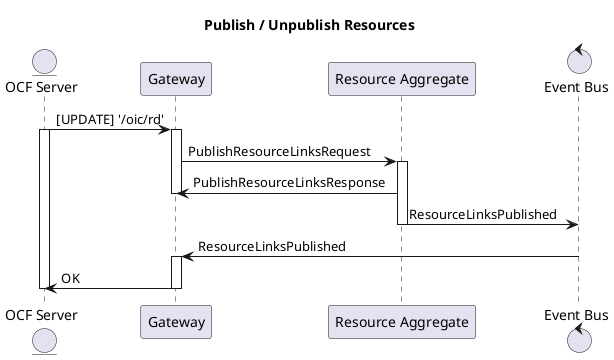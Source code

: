 @startuml

title "Publish / Unpublish Resources"

entity "OCF Server" as Server
participant "Gateway" as Gateway
participant "Resource Aggregate" as ResourceAggregate
control "Event Bus" as Bus

Server -> Gateway : [UPDATE] '/oic/rd'
activate Server
activate Gateway
Gateway -> ResourceAggregate : PublishResourceLinksRequest
activate ResourceAggregate
ResourceAggregate -> Gateway : PublishResourceLinksResponse
deactivate Gateway
ResourceAggregate -> Bus : ResourceLinksPublished
deactivate ResourceAggregate
Gateway <- Bus: ResourceLinksPublished
activate Gateway
Gateway -> Server : OK
deactivate Gateway
deactivate Server

@enduml

@startuml

title "Resource content changed (e.g. temperature changed)"

entity "OCF Server" as Server
participant "Gateway" as Gateway
participant "Resource Aggregate" as ResourceAggregate
control "Event Bus" as Bus

Server -> Gateway : [NOTIFY] 'oic.r.temperature' changed
activate Gateway
Gateway -> ResourceAggregate : NotifyResourceChangedRequest
activate ResourceAggregate
ResourceAggregate -> Gateway : NotifyResourceChangedResponse
deactivate Gateway
ResourceAggregate --> Bus : ResourceChanged
deactivate ResourceAggregate

@enduml

@startuml

title "Update Resource"

entity "OCF Server" as Server
participant "Gateway" as Gateway
participant "Resource Aggregate" as ResourceAggregate
control "Event Bus" as Bus
entity "Client" as Client

Client -> ResourceAggregate : UpdateResourceRequest
activate Client
activate ResourceAggregate
ResourceAggregate -> Client : UpdateResourceResponse
ResourceAggregate --> Bus : ResourceUpdatePending
deactivate ResourceAggregate
Bus --> Gateway : ResourceUpdatePending
activate Gateway
Gateway -> Server: [UPDATE] 'oic.r.temperature'
activate Server
Server -> Gateway : OK
deactivate Server
Gateway -> ResourceAggregate : ConfirmResourceUpdateRequest
activate ResourceAggregate
ResourceAggregate -> Gateway : ConfirmResourceUpdateResponse
deactivate Gateway
ResourceAggregate --> Bus : ResourceUpdated
deactivate ResourceAggregate
Bus --> Client : ResourceUpdated
deactivate Client

== Resource content changed ==

Server -> Gateway : [NOTIFY] 'oic.r.temperature' changed

@enduml

@startuml

title "Retrieve Resource"

entity "OCF Server" as Server
participant "Gateway" as Gateway
participant "Resource Aggregate" as ResourceAggregate
control "Event Bus" as Bus
entity "Client" as Client

Client -> ResourceAggregate : RetrieveResourceRequest
activate Client
activate ResourceAggregate
ResourceAggregate -> Client : RetrieveResourceResponse
ResourceAggregate --> Bus : ResourceRetrievePending
deactivate ResourceAggregate
Bus --> Gateway : ResourceRetrievePending
activate Gateway
Gateway -> Server: [RETRIEVE] '/oic/d'
activate Server
Server -> Gateway : OK
deactivate Server
Gateway -> ResourceAggregate : ConfirmResourceRetrieveRequest
activate ResourceAggregate
ResourceAggregate -> Gateway : ConfirmResourceRetrieveResponse
deactivate Gateway
ResourceAggregate --> Bus : ResourceRetrieved
deactivate ResourceAggregate
Bus --> Client : ResourceRetrieved
deactivate Client

@enduml

@startuml

title "Delete Resource"

entity "OCF Server" as Server
participant "Gateway" as Gateway
participant "Resource Aggregate" as ResourceAggregate
control "Event Bus" as Bus
entity "Client" as Client

Client -> ResourceAggregate : DeleteResourceRequest
activate Client
activate ResourceAggregate
ResourceAggregate -> Client : DeleteResourceResponse
ResourceAggregate --> Bus : ResourceDeletePending
deactivate ResourceAggregate
Bus --> Gateway : ResourceDeletePending
activate Gateway
Gateway -> Server: [DELETE] '/light/1'
activate Server
Server -> Gateway : OK
deactivate Server
Gateway -> ResourceAggregate : ConfirmResourceDeleteRequest
activate ResourceAggregate
ResourceAggregate -> Gateway : ConfirmResourceDeleteResponse
deactivate Gateway
ResourceAggregate --> Bus : ResourceDeleted
deactivate ResourceAggregate
Bus --> Client : ResourceDeleted
deactivate Client

== Unpublish resource links  ==

Server -> Gateway : [UNPUBLISH] '/light/1'

@enduml

@startuml

title "Create Resource"

entity "OCF Server" as Server
participant "Gateway" as Gateway
participant "Resource Aggregate" as ResourceAggregate
control "Event Bus" as Bus
entity "Client" as Client

Client -> ResourceAggregate : CreateResourceRequest
activate Client
activate ResourceAggregate
ResourceAggregate -> Client : CreateResourceResponse
ResourceAggregate --> Bus : ResourceCreatePending
deactivate ResourceAggregate
Bus --> Gateway : ResourceCreatePending
activate Gateway
Gateway -> Server: [CREATE] '/light'
activate Server
Server -> Gateway : OK
deactivate Server
Gateway -> ResourceAggregate : ConfirmResourceCreateRequest
activate ResourceAggregate
ResourceAggregate -> Gateway : ConfirmResourceCreateResponse
deactivate Gateway
ResourceAggregate --> Bus : ResourceCreated
deactivate ResourceAggregate
Bus --> Client : ResourceCreated
deactivate Client

== Publish resource links  ==

Server -> Gateway : [PUBLISH] '/light/1'

@enduml

@startuml
title "Update Device Metadata - Shadow Synchronization Status"

entity "OCF Server" as Server
participant "Gateway" as Gateway
participant "Resource Aggregate" as ResourceAggregate
control "Event Bus" as Bus
entity "Client" as Client

Client -> ResourceAggregate : UpdateDeviceMetadataRequest
activate Client
activate ResourceAggregate
activate Server
ResourceAggregate -> Client : UpdateDeviceMetadataResponse
ResourceAggregate --> Bus : DeviceMetadataUpdatePending
deactivate ResourceAggregate
Bus --> Gateway : DeviceMetadataUpdatePending
activate Gateway

Gateway -> ResourceAggregate : ConfirmDeviceMetadataUpdateRequest
activate ResourceAggregate
ResourceAggregate -> Gateway : ConfirmDeviceMetadataUpdateResponse
deactivate Gateway
ResourceAggregate --> Bus : DeviceMetadataUpdated
deactivate ResourceAggregate
Bus --> Client : DeviceMetadataUpdated
deactivate Client
deactivate Server
@enduml

@startuml
title "Update Device Metadata - Connection status"

entity "OCF Server" as Server
participant "Gateway" as Gateway
participant "Resource Aggregate" as ResourceAggregate
control "Event Bus" as Bus

activate ResourceAggregate
activate Server
activate Gateway
Server -> Gateway : SignInRequest
Gateway-> ResourceAggregate : UpdateDeviceMetadataRequest
ResourceAggregate -> Gateway : UpdateDeviceMetadataResponse
Gateway -> Server : SignInResponse
deactivate Gateway
ResourceAggregate --> Bus : DeviceMetadataUpdated
deactivate ResourceAggregate
deactivate Server
@enduml

@startuml
title "Cancel resource command - similar for all Update/Retrieve/Create/Delete commands"

participant "Resource Aggregate" as ResourceAggregate
control "Event Bus" as Bus
entity "Client" as Client
entity "OCF Server" as Server

note right of Server
    OCF Server is disconnected
    from the plgd cloud
end note

Client -> ResourceAggregate : RetrieveResourceRequest
activate Client
activate ResourceAggregate
ResourceAggregate --> Bus : ResourceRetrievePending
ResourceAggregate -> Client : RetrieveResourceResponse
deactivate ResourceAggregate
deactivate Client

Client -> ResourceAggregate : CancelPendingCommandsRequest
activate ResourceAggregate
ResourceAggregate --> Bus : ResourceRetrieved (status=Canceled)
ResourceAggregate -> Client : CancelPendingCommandsResponse
deactivate ResourceAggregate
deactivate Client
@enduml

@startuml
title "Cancel update device metadata - Shadow Synchronization Status"

participant "Resource Aggregate" as ResourceAggregate
control "Event Bus" as Bus
entity "Client" as Client
entity "OCF Server" as Server

note right of Server
    OCF Server is disconnected
    from the plgd cloud
end note

Client -> ResourceAggregate : UpdateDeviceMetadataRequest
activate Client
activate ResourceAggregate
ResourceAggregate --> Bus : DeviceMetadataUpdatePending
ResourceAggregate -> Client : UpdateDeviceMetadataResponse
deactivate ResourceAggregate
deactivate Client

Client -> ResourceAggregate : CancelPendingMetadataUpdatesRequest
activate Client
activate ResourceAggregate
ResourceAggregate --> Bus : DeviceMetadataUpdated (Canceled=true)
ResourceAggregate -> Client : CancelPendingMetadataUpdatesResponse
deactivate Client
deactivate ResourceAggregate
@enduml